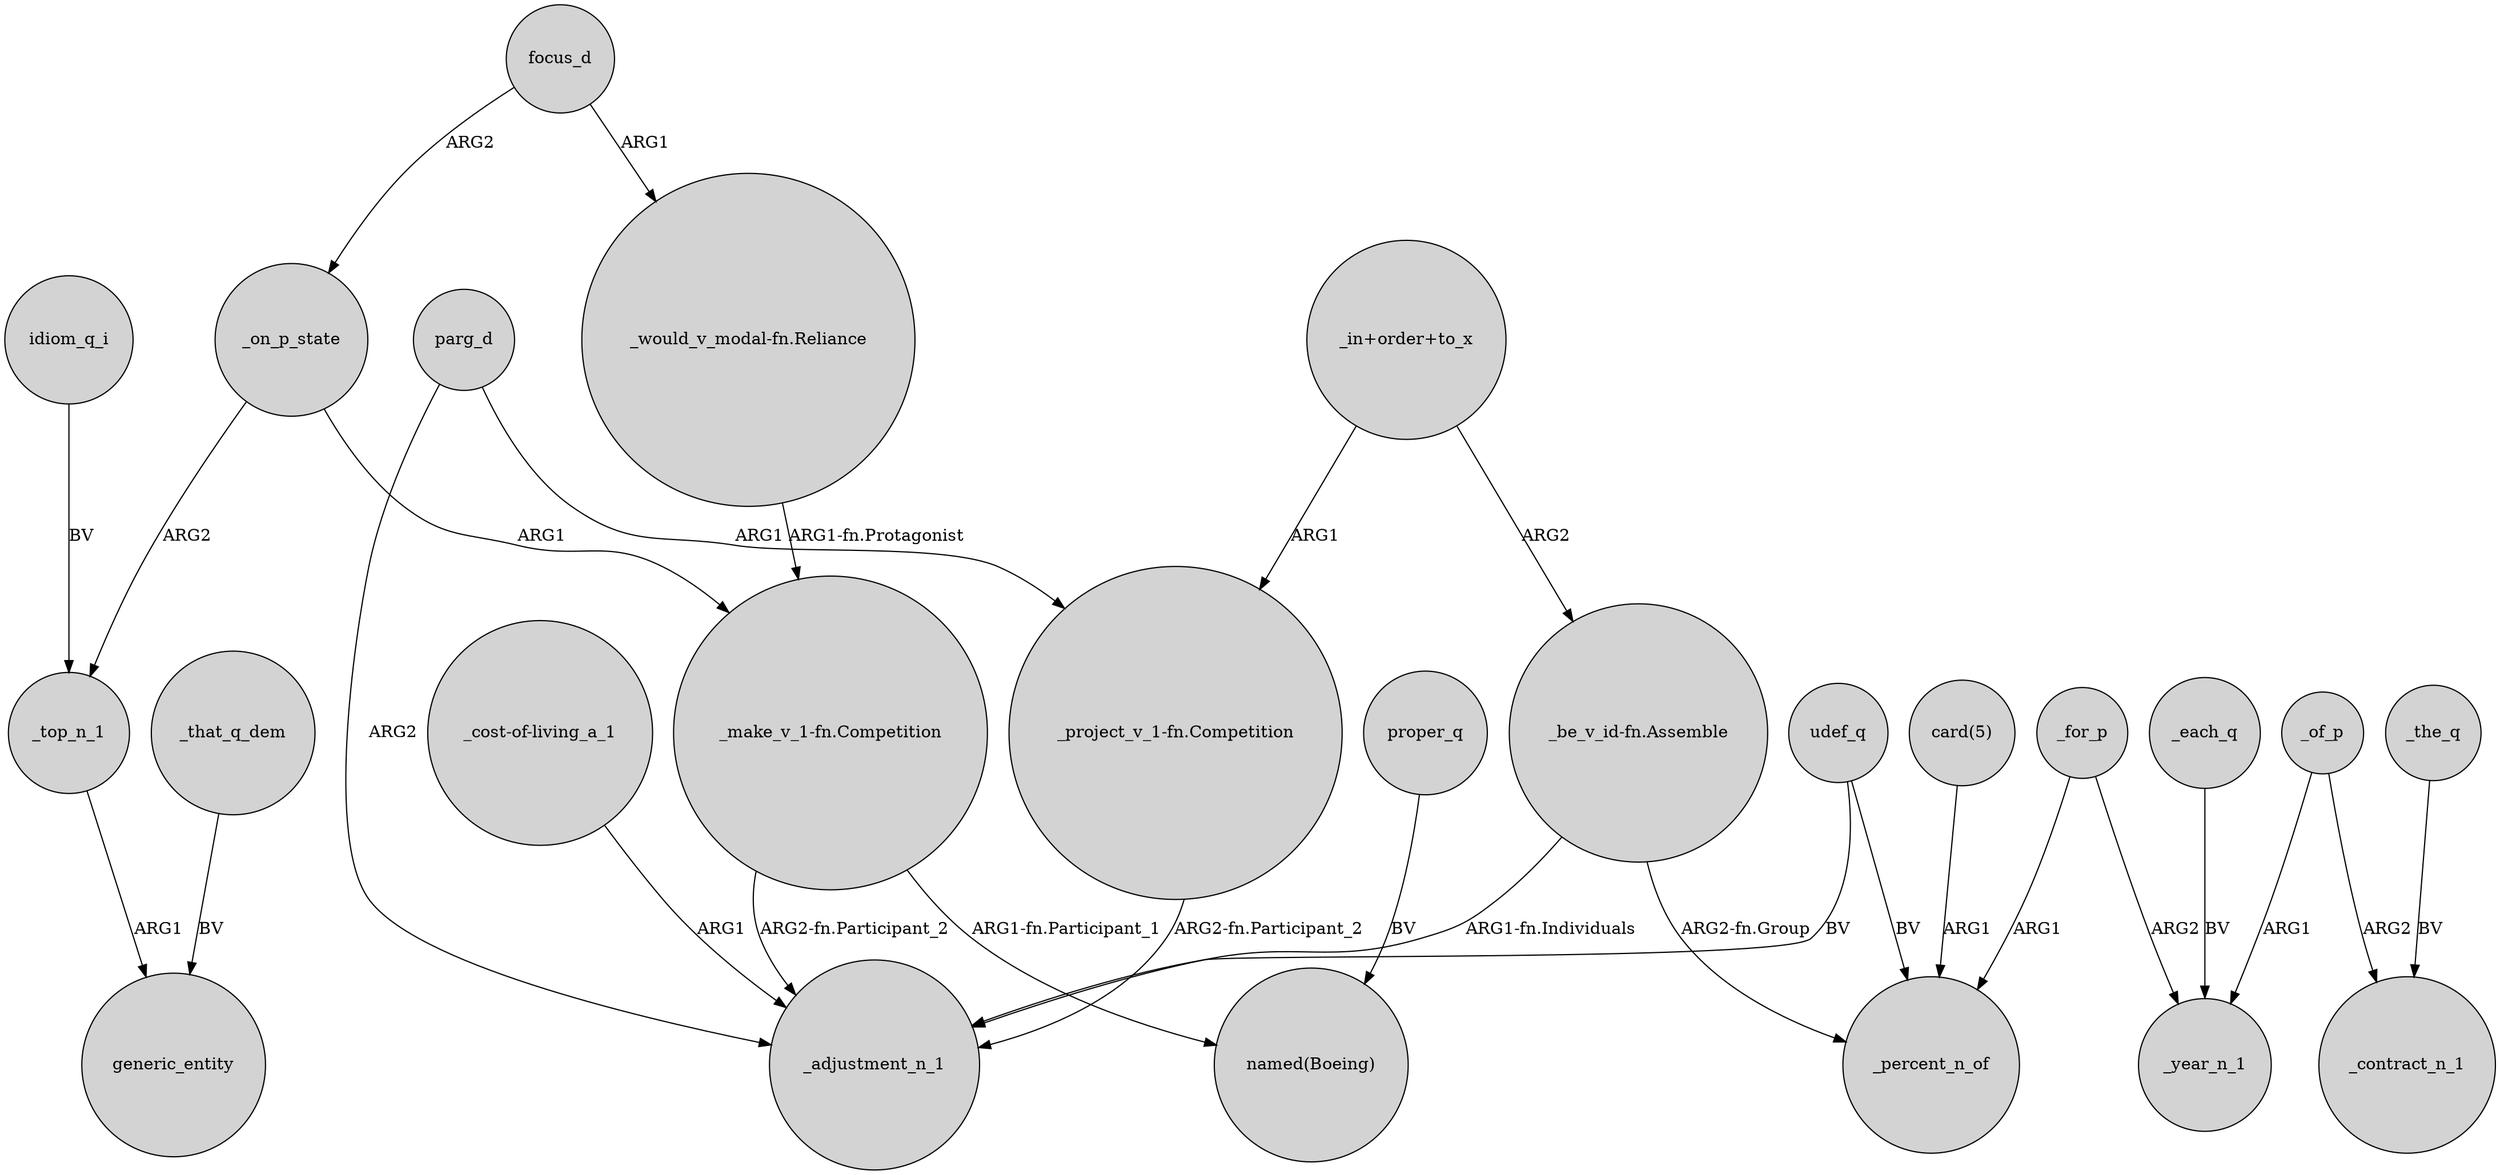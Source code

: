 digraph {
	node [shape=circle style=filled]
	_on_p_state -> _top_n_1 [label=ARG2]
	"_project_v_1-fn.Competition" -> _adjustment_n_1 [label="ARG2-fn.Participant_2"]
	_top_n_1 -> generic_entity [label=ARG1]
	"_would_v_modal-fn.Reliance" -> "_make_v_1-fn.Competition" [label="ARG1-fn.Protagonist"]
	focus_d -> "_would_v_modal-fn.Reliance" [label=ARG1]
	_each_q -> _year_n_1 [label=BV]
	"_make_v_1-fn.Competition" -> "named(Boeing)" [label="ARG1-fn.Participant_1"]
	focus_d -> _on_p_state [label=ARG2]
	"_be_v_id-fn.Assemble" -> _percent_n_of [label="ARG2-fn.Group"]
	_on_p_state -> "_make_v_1-fn.Competition" [label=ARG1]
	_for_p -> _percent_n_of [label=ARG1]
	"_be_v_id-fn.Assemble" -> _adjustment_n_1 [label="ARG1-fn.Individuals"]
	udef_q -> _adjustment_n_1 [label=BV]
	parg_d -> _adjustment_n_1 [label=ARG2]
	"_in+order+to_x" -> "_project_v_1-fn.Competition" [label=ARG1]
	udef_q -> _percent_n_of [label=BV]
	_of_p -> _year_n_1 [label=ARG1]
	"card(5)" -> _percent_n_of [label=ARG1]
	_the_q -> _contract_n_1 [label=BV]
	idiom_q_i -> _top_n_1 [label=BV]
	_of_p -> _contract_n_1 [label=ARG2]
	"_in+order+to_x" -> "_be_v_id-fn.Assemble" [label=ARG2]
	_for_p -> _year_n_1 [label=ARG2]
	_that_q_dem -> generic_entity [label=BV]
	"_cost-of-living_a_1" -> _adjustment_n_1 [label=ARG1]
	parg_d -> "_project_v_1-fn.Competition" [label=ARG1]
	proper_q -> "named(Boeing)" [label=BV]
	"_make_v_1-fn.Competition" -> _adjustment_n_1 [label="ARG2-fn.Participant_2"]
}
